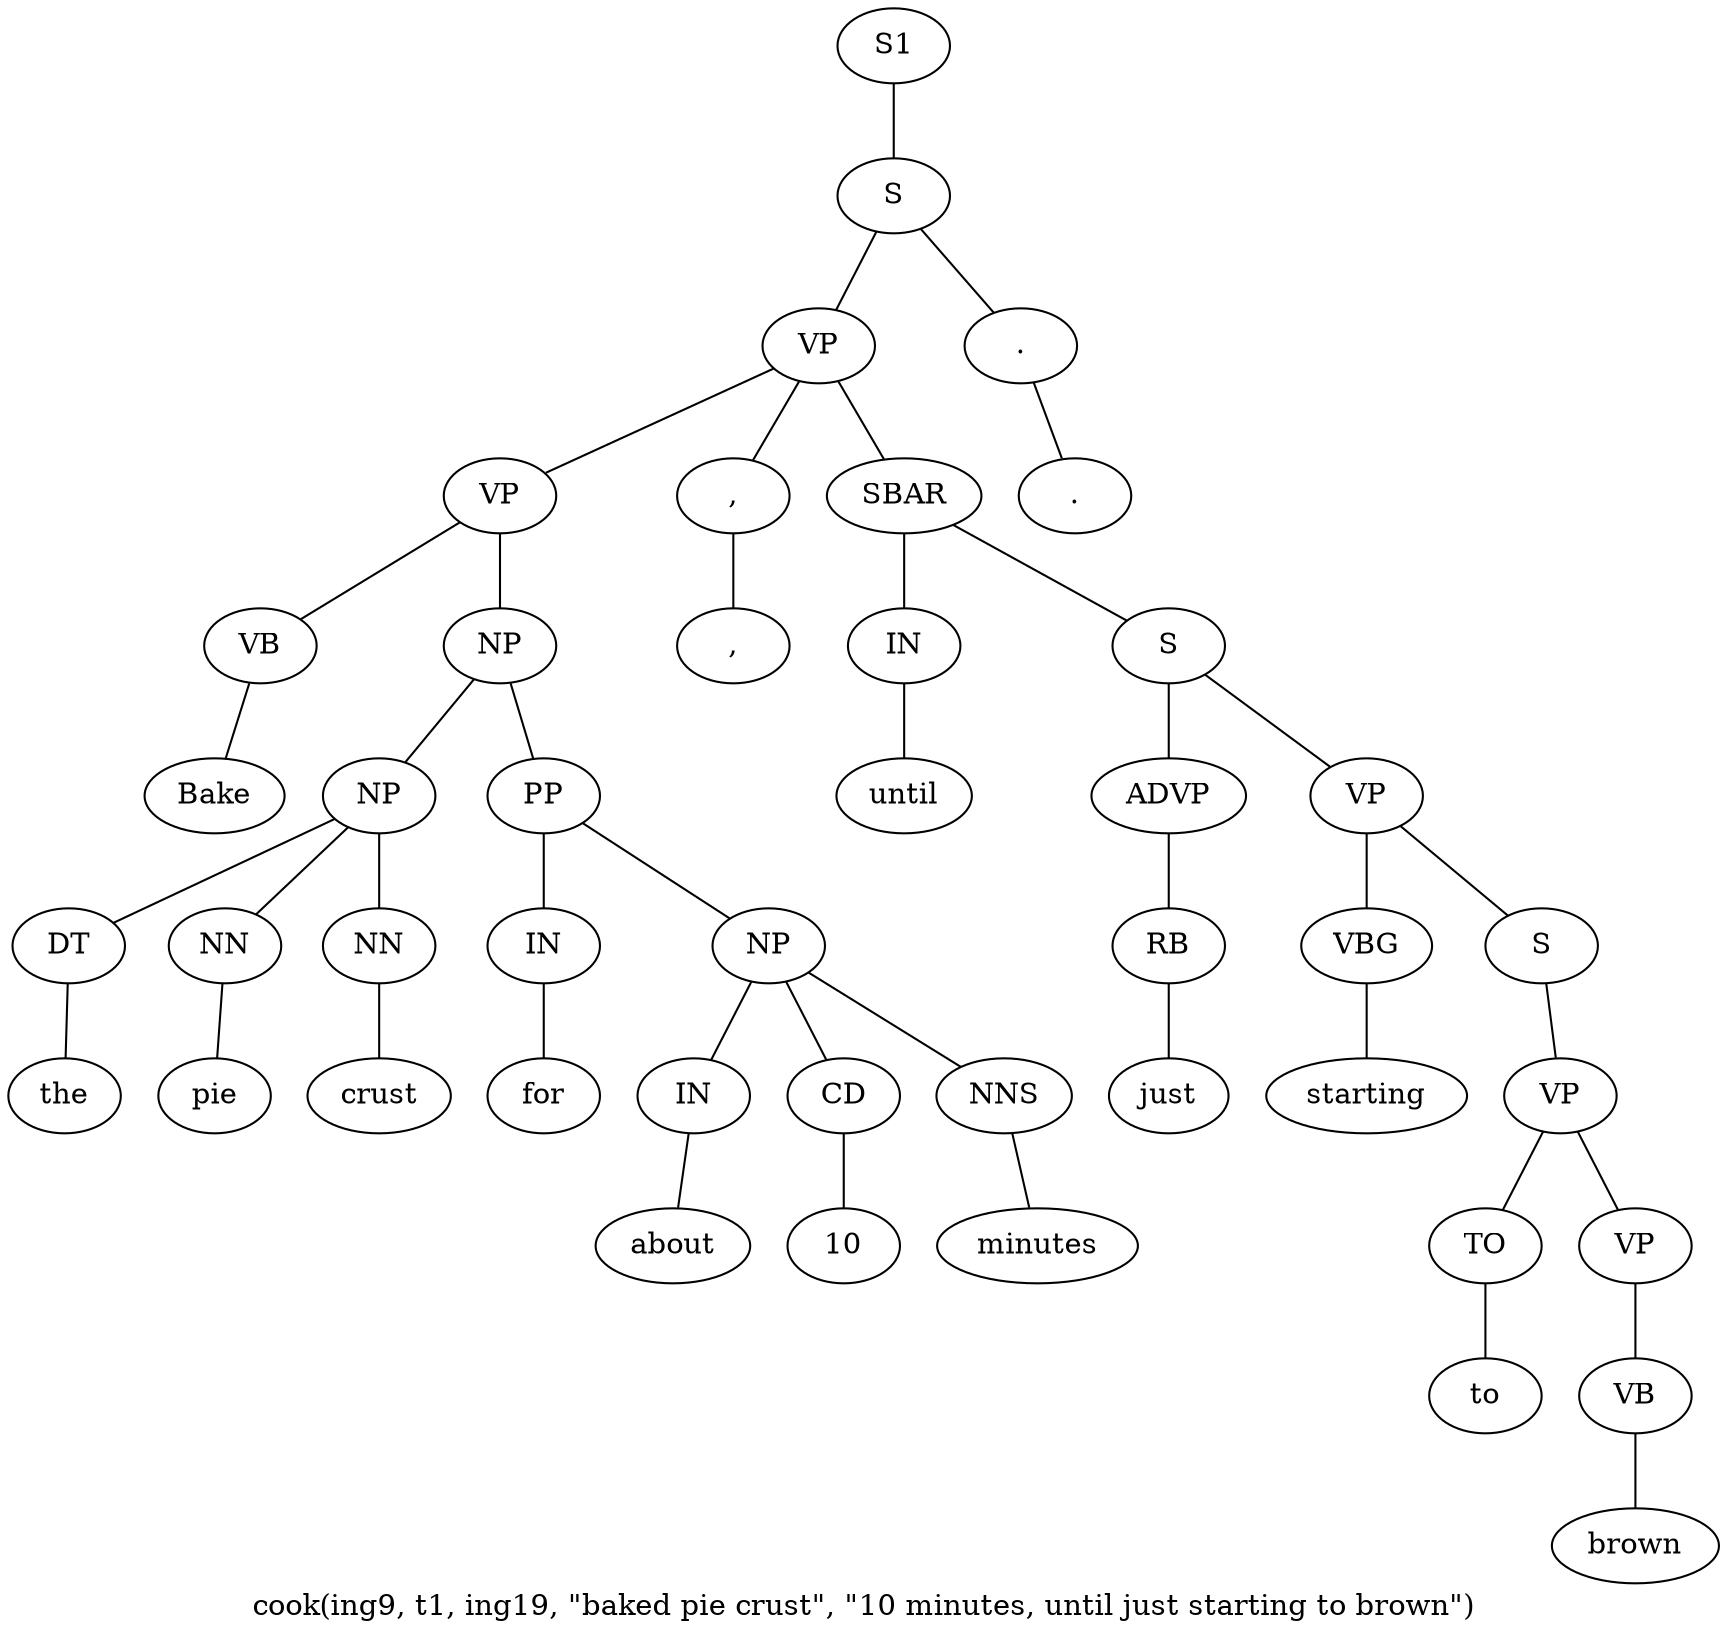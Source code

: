 graph SyntaxGraph {
	label = "cook(ing9, t1, ing19, \"baked pie crust\", \"10 minutes, until just starting to brown\")";
	Node0 [label="S1"];
	Node1 [label="S"];
	Node2 [label="VP"];
	Node3 [label="VP"];
	Node4 [label="VB"];
	Node5 [label="Bake"];
	Node6 [label="NP"];
	Node7 [label="NP"];
	Node8 [label="DT"];
	Node9 [label="the"];
	Node10 [label="NN"];
	Node11 [label="pie"];
	Node12 [label="NN"];
	Node13 [label="crust"];
	Node14 [label="PP"];
	Node15 [label="IN"];
	Node16 [label="for"];
	Node17 [label="NP"];
	Node18 [label="IN"];
	Node19 [label="about"];
	Node20 [label="CD"];
	Node21 [label="10"];
	Node22 [label="NNS"];
	Node23 [label="minutes"];
	Node24 [label=","];
	Node25 [label=","];
	Node26 [label="SBAR"];
	Node27 [label="IN"];
	Node28 [label="until"];
	Node29 [label="S"];
	Node30 [label="ADVP"];
	Node31 [label="RB"];
	Node32 [label="just"];
	Node33 [label="VP"];
	Node34 [label="VBG"];
	Node35 [label="starting"];
	Node36 [label="S"];
	Node37 [label="VP"];
	Node38 [label="TO"];
	Node39 [label="to"];
	Node40 [label="VP"];
	Node41 [label="VB"];
	Node42 [label="brown"];
	Node43 [label="."];
	Node44 [label="."];

	Node0 -- Node1;
	Node1 -- Node2;
	Node1 -- Node43;
	Node2 -- Node3;
	Node2 -- Node24;
	Node2 -- Node26;
	Node3 -- Node4;
	Node3 -- Node6;
	Node4 -- Node5;
	Node6 -- Node7;
	Node6 -- Node14;
	Node7 -- Node8;
	Node7 -- Node10;
	Node7 -- Node12;
	Node8 -- Node9;
	Node10 -- Node11;
	Node12 -- Node13;
	Node14 -- Node15;
	Node14 -- Node17;
	Node15 -- Node16;
	Node17 -- Node18;
	Node17 -- Node20;
	Node17 -- Node22;
	Node18 -- Node19;
	Node20 -- Node21;
	Node22 -- Node23;
	Node24 -- Node25;
	Node26 -- Node27;
	Node26 -- Node29;
	Node27 -- Node28;
	Node29 -- Node30;
	Node29 -- Node33;
	Node30 -- Node31;
	Node31 -- Node32;
	Node33 -- Node34;
	Node33 -- Node36;
	Node34 -- Node35;
	Node36 -- Node37;
	Node37 -- Node38;
	Node37 -- Node40;
	Node38 -- Node39;
	Node40 -- Node41;
	Node41 -- Node42;
	Node43 -- Node44;
}
